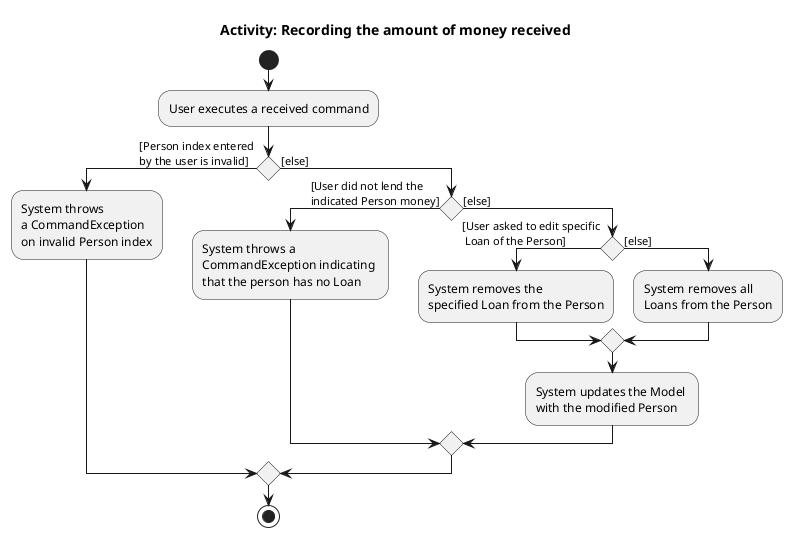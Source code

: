 @startuml
title Activity: Recording the amount of money received
start
:User executes a received command;

if () then ([Person index entered \nby the user is invalid])
    :System throws \na CommandException \non invalid Person index;
else ([else])
    if () then ([User did not lend the \nindicated Person money])
        :System throws a \nCommandException indicating \nthat the person has no Loan;
    else ([else])
        if () then ([User asked to edit specific\n Loan of the Person])
            :System removes the \nspecified Loan from the Person;
        else ([else])
            :System removes all \nLoans from the Person;
        endif
        :System updates the Model \nwith the modified Person;
    endif
endif
stop
@enduml
